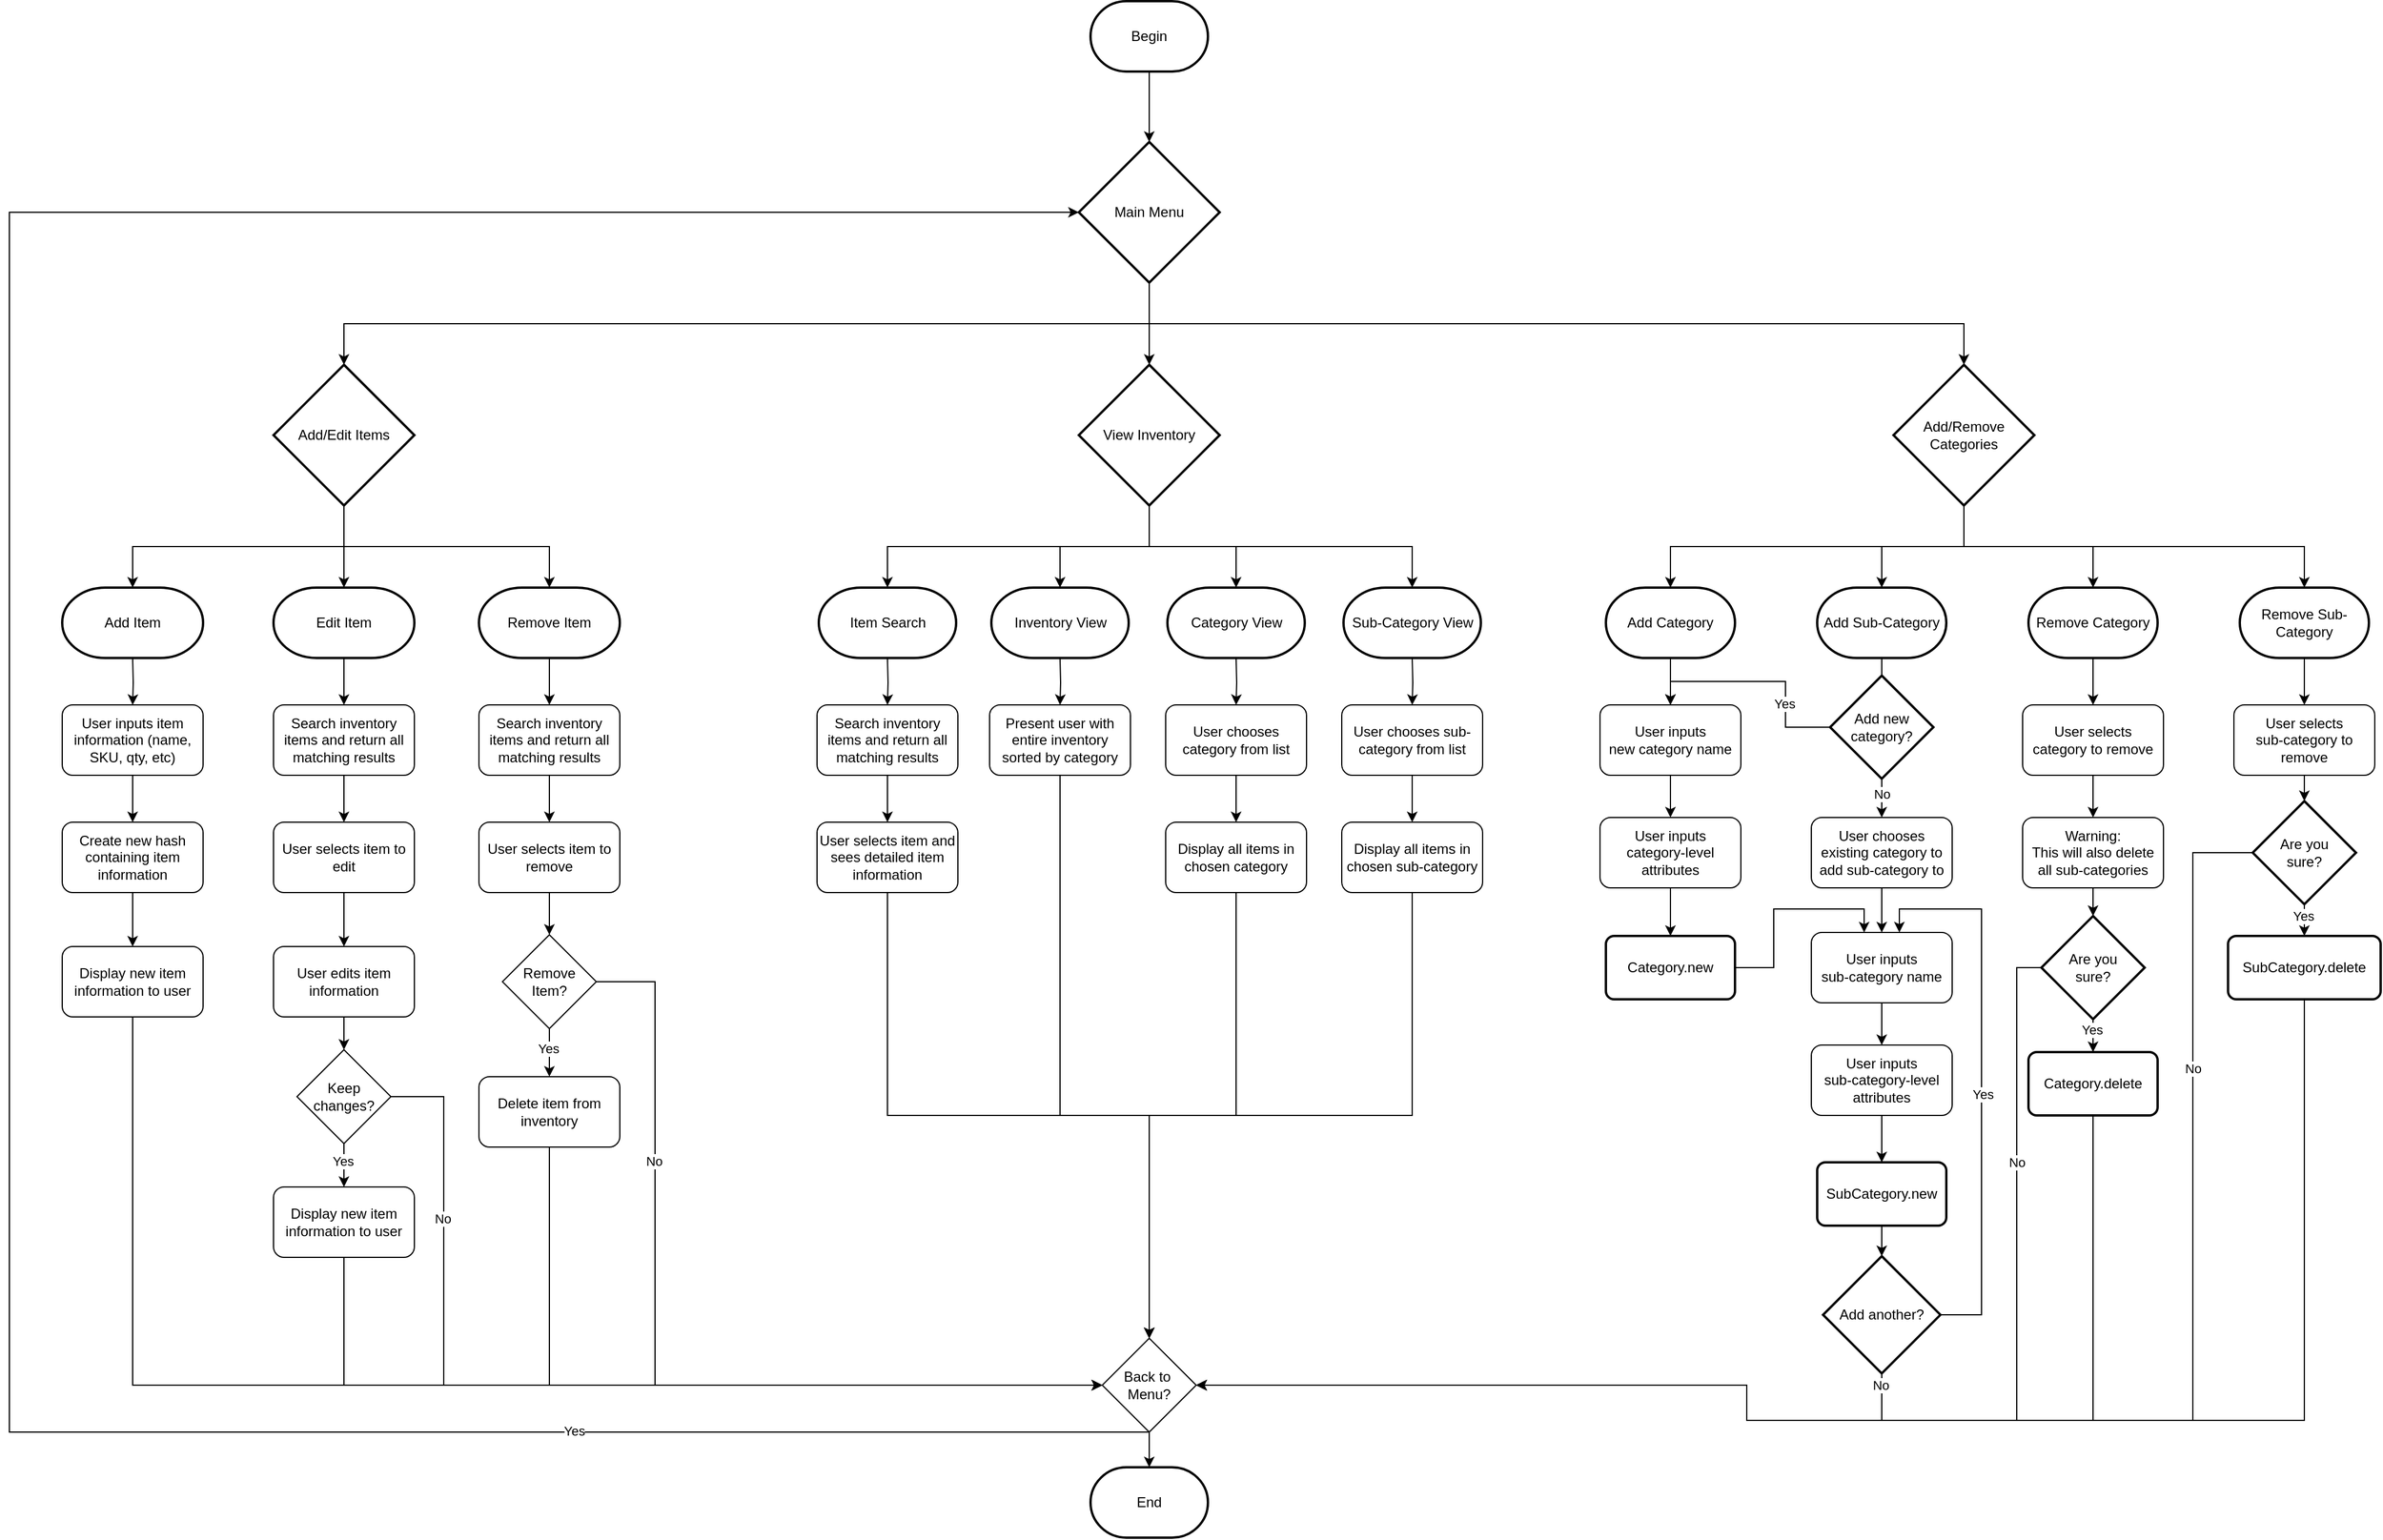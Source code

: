 <mxfile version="13.0.1" type="device"><diagram id="G8FALvaC-H3VAeBzLbCk" name="Page-1"><mxGraphModel dx="4174" dy="1426" grid="1" gridSize="10" guides="1" tooltips="1" connect="1" arrows="1" fold="1" page="1" pageScale="1" pageWidth="850" pageHeight="1100" math="0" shadow="0"><root><mxCell id="0"/><mxCell id="1" parent="0"/><mxCell id="QQtys1KbKNjI2OG6UFV5-61" style="edgeStyle=elbowEdgeStyle;rounded=0;orthogonalLoop=1;jettySize=auto;elbow=vertical;html=1;exitX=0.5;exitY=1;exitDx=0;exitDy=0;entryX=0;entryY=0.5;entryDx=0;entryDy=0;entryPerimeter=0;" edge="1" parent="1" source="pSaNrMoO1A6awp6I20w5-4" target="QQtys1KbKNjI2OG6UFV5-40"><mxGeometry relative="1" as="geometry"><Array as="points"><mxPoint x="-460" y="360"/><mxPoint x="-440" y="360"/></Array></mxGeometry></mxCell><mxCell id="QQtys1KbKNjI2OG6UFV5-149" value="Yes" style="edgeLabel;html=1;align=center;verticalAlign=middle;resizable=0;points=[];" vertex="1" connectable="0" parent="QQtys1KbKNjI2OG6UFV5-61"><mxGeometry x="-0.665" y="2" relative="1" as="geometry"><mxPoint x="-1" y="-3" as="offset"/></mxGeometry></mxCell><mxCell id="QQtys1KbKNjI2OG6UFV5-197" style="edgeStyle=orthogonalEdgeStyle;rounded=0;orthogonalLoop=1;jettySize=auto;html=1;exitX=0.5;exitY=1;exitDx=0;exitDy=0;entryX=0.5;entryY=0;entryDx=0;entryDy=0;entryPerimeter=0;" edge="1" parent="1" source="pSaNrMoO1A6awp6I20w5-4" target="QQtys1KbKNjI2OG6UFV5-164"><mxGeometry relative="1" as="geometry"/></mxCell><mxCell id="pSaNrMoO1A6awp6I20w5-4" value="Back to&amp;nbsp;&lt;br&gt;Menu?" style="rhombus;whiteSpace=wrap;html=1;" parent="1" vertex="1"><mxGeometry x="471" y="1190" width="80" height="80" as="geometry"/></mxCell><mxCell id="pSaNrMoO1A6awp6I20w5-29" style="edgeStyle=orthogonalEdgeStyle;rounded=0;orthogonalLoop=1;jettySize=auto;html=1;exitX=0.5;exitY=1;exitDx=0;exitDy=0;entryX=0.5;entryY=0;entryDx=0;entryDy=0;" parent="1" target="pSaNrMoO1A6awp6I20w5-27" edge="1"><mxGeometry relative="1" as="geometry"><mxPoint x="288" y="610" as="sourcePoint"/></mxGeometry></mxCell><mxCell id="pSaNrMoO1A6awp6I20w5-21" style="edgeStyle=orthogonalEdgeStyle;rounded=0;orthogonalLoop=1;jettySize=auto;html=1;entryX=0.5;entryY=0;entryDx=0;entryDy=0;" parent="1" target="pSaNrMoO1A6awp6I20w5-20" edge="1"><mxGeometry relative="1" as="geometry"><mxPoint x="-355" y="610" as="sourcePoint"/></mxGeometry></mxCell><mxCell id="pSaNrMoO1A6awp6I20w5-31" style="edgeStyle=orthogonalEdgeStyle;rounded=0;orthogonalLoop=1;jettySize=auto;html=1;exitX=0.5;exitY=1;exitDx=0;exitDy=0;entryX=0.5;entryY=0;entryDx=0;entryDy=0;" parent="1" source="pSaNrMoO1A6awp6I20w5-20" target="pSaNrMoO1A6awp6I20w5-30" edge="1"><mxGeometry relative="1" as="geometry"/></mxCell><mxCell id="pSaNrMoO1A6awp6I20w5-20" value="User inputs item information (name, SKU, qty, etc)" style="rounded=1;whiteSpace=wrap;html=1;" parent="1" vertex="1"><mxGeometry x="-415" y="650" width="120" height="60" as="geometry"/></mxCell><mxCell id="QQtys1KbKNjI2OG6UFV5-153" style="edgeStyle=orthogonalEdgeStyle;rounded=0;orthogonalLoop=1;jettySize=auto;html=1;exitX=0.5;exitY=1;exitDx=0;exitDy=0;entryX=0.5;entryY=0;entryDx=0;entryDy=0;" edge="1" parent="1" source="pSaNrMoO1A6awp6I20w5-26" target="pSaNrMoO1A6awp6I20w5-36"><mxGeometry relative="1" as="geometry"/></mxCell><mxCell id="pSaNrMoO1A6awp6I20w5-26" value="Search inventory items and return all matching results" style="rounded=1;whiteSpace=wrap;html=1;" parent="1" vertex="1"><mxGeometry x="-235" y="650" width="120" height="60" as="geometry"/></mxCell><mxCell id="QQtys1KbKNjI2OG6UFV5-47" style="edgeStyle=elbowEdgeStyle;rounded=0;orthogonalLoop=1;jettySize=auto;elbow=vertical;html=1;" edge="1" parent="1" source="pSaNrMoO1A6awp6I20w5-27" target="QQtys1KbKNjI2OG6UFV5-16"><mxGeometry relative="1" as="geometry"/></mxCell><mxCell id="pSaNrMoO1A6awp6I20w5-27" value="Search inventory items and return all matching results" style="rounded=1;whiteSpace=wrap;html=1;" parent="1" vertex="1"><mxGeometry x="228" y="650" width="120" height="60" as="geometry"/></mxCell><mxCell id="pSaNrMoO1A6awp6I20w5-33" style="edgeStyle=orthogonalEdgeStyle;rounded=0;orthogonalLoop=1;jettySize=auto;html=1;entryX=0.5;entryY=0;entryDx=0;entryDy=0;" parent="1" source="pSaNrMoO1A6awp6I20w5-30" target="pSaNrMoO1A6awp6I20w5-32" edge="1"><mxGeometry relative="1" as="geometry"/></mxCell><mxCell id="pSaNrMoO1A6awp6I20w5-30" value="Create new hash containing item information" style="rounded=1;whiteSpace=wrap;html=1;" parent="1" vertex="1"><mxGeometry x="-415" y="750" width="120" height="60" as="geometry"/></mxCell><mxCell id="pSaNrMoO1A6awp6I20w5-34" style="edgeStyle=orthogonalEdgeStyle;rounded=0;orthogonalLoop=1;jettySize=auto;html=1;exitX=0.5;exitY=1;exitDx=0;exitDy=0;entryX=0;entryY=0.5;entryDx=0;entryDy=0;" parent="1" source="pSaNrMoO1A6awp6I20w5-32" target="pSaNrMoO1A6awp6I20w5-4" edge="1"><mxGeometry relative="1" as="geometry"/></mxCell><mxCell id="pSaNrMoO1A6awp6I20w5-32" value="Display new item information to user" style="rounded=1;whiteSpace=wrap;html=1;" parent="1" vertex="1"><mxGeometry x="-415" y="856" width="120" height="60" as="geometry"/></mxCell><mxCell id="pSaNrMoO1A6awp6I20w5-43" style="edgeStyle=orthogonalEdgeStyle;rounded=0;orthogonalLoop=1;jettySize=auto;html=1;exitX=0.5;exitY=1;exitDx=0;exitDy=0;entryX=0.5;entryY=0;entryDx=0;entryDy=0;" parent="1" source="pSaNrMoO1A6awp6I20w5-36" target="pSaNrMoO1A6awp6I20w5-38" edge="1"><mxGeometry relative="1" as="geometry"/></mxCell><mxCell id="pSaNrMoO1A6awp6I20w5-36" value="User selects item to edit" style="rounded=1;whiteSpace=wrap;html=1;" parent="1" vertex="1"><mxGeometry x="-235" y="750" width="120" height="60" as="geometry"/></mxCell><mxCell id="QQtys1KbKNjI2OG6UFV5-39" style="edgeStyle=elbowEdgeStyle;rounded=0;orthogonalLoop=1;jettySize=auto;elbow=vertical;html=1;exitX=0.5;exitY=1;exitDx=0;exitDy=0;entryX=0.5;entryY=0;entryDx=0;entryDy=0;" edge="1" parent="1" source="pSaNrMoO1A6awp6I20w5-38" target="pSaNrMoO1A6awp6I20w5-39"><mxGeometry relative="1" as="geometry"/></mxCell><mxCell id="pSaNrMoO1A6awp6I20w5-38" value="User edits item information" style="rounded=1;whiteSpace=wrap;html=1;" parent="1" vertex="1"><mxGeometry x="-235" y="856" width="120" height="60" as="geometry"/></mxCell><mxCell id="QQtys1KbKNjI2OG6UFV5-24" style="edgeStyle=elbowEdgeStyle;rounded=0;orthogonalLoop=1;jettySize=auto;elbow=vertical;html=1;" edge="1" parent="1" source="pSaNrMoO1A6awp6I20w5-39" target="pSaNrMoO1A6awp6I20w5-45"><mxGeometry relative="1" as="geometry"/></mxCell><mxCell id="QQtys1KbKNjI2OG6UFV5-25" value="Yes" style="edgeLabel;html=1;align=center;verticalAlign=middle;resizable=0;points=[];" vertex="1" connectable="0" parent="QQtys1KbKNjI2OG6UFV5-24"><mxGeometry x="-0.011" y="9" relative="1" as="geometry"><mxPoint x="-10" y="-4" as="offset"/></mxGeometry></mxCell><mxCell id="QQtys1KbKNjI2OG6UFV5-66" style="edgeStyle=orthogonalEdgeStyle;rounded=0;orthogonalLoop=1;jettySize=auto;html=1;exitX=1;exitY=0.5;exitDx=0;exitDy=0;entryX=0;entryY=0.5;entryDx=0;entryDy=0;" edge="1" parent="1" source="pSaNrMoO1A6awp6I20w5-39" target="pSaNrMoO1A6awp6I20w5-4"><mxGeometry relative="1" as="geometry"><Array as="points"><mxPoint x="-90" y="984"/><mxPoint x="-90" y="1230"/></Array></mxGeometry></mxCell><mxCell id="QQtys1KbKNjI2OG6UFV5-67" value="No" style="edgeLabel;html=1;align=center;verticalAlign=middle;resizable=0;points=[];" vertex="1" connectable="0" parent="QQtys1KbKNjI2OG6UFV5-66"><mxGeometry x="-0.65" y="-1" relative="1" as="geometry"><mxPoint as="offset"/></mxGeometry></mxCell><mxCell id="pSaNrMoO1A6awp6I20w5-39" value="Keep changes?" style="rhombus;whiteSpace=wrap;html=1;" parent="1" vertex="1"><mxGeometry x="-215" y="944" width="80" height="80" as="geometry"/></mxCell><mxCell id="pSaNrMoO1A6awp6I20w5-47" style="edgeStyle=orthogonalEdgeStyle;rounded=0;orthogonalLoop=1;jettySize=auto;html=1;exitX=0.5;exitY=1;exitDx=0;exitDy=0;entryX=0;entryY=0.5;entryDx=0;entryDy=0;" parent="1" source="pSaNrMoO1A6awp6I20w5-45" target="pSaNrMoO1A6awp6I20w5-4" edge="1"><mxGeometry relative="1" as="geometry"/></mxCell><mxCell id="pSaNrMoO1A6awp6I20w5-45" value="Display new item information to user" style="rounded=1;whiteSpace=wrap;html=1;" parent="1" vertex="1"><mxGeometry x="-235" y="1061" width="120" height="60" as="geometry"/></mxCell><mxCell id="QQtys1KbKNjI2OG6UFV5-21" style="edgeStyle=elbowEdgeStyle;rounded=0;orthogonalLoop=1;jettySize=auto;elbow=vertical;html=1;exitX=0.5;exitY=1;exitDx=0;exitDy=0;" edge="1" parent="1" source="pSaNrMoO1A6awp6I20w5-48" target="pSaNrMoO1A6awp6I20w5-52"><mxGeometry relative="1" as="geometry"/></mxCell><mxCell id="pSaNrMoO1A6awp6I20w5-48" value="User selects item to remove" style="rounded=1;whiteSpace=wrap;html=1;" parent="1" vertex="1"><mxGeometry x="-60" y="750" width="120" height="60" as="geometry"/></mxCell><mxCell id="pSaNrMoO1A6awp6I20w5-78" style="edgeStyle=orthogonalEdgeStyle;rounded=0;orthogonalLoop=1;jettySize=auto;html=1;exitX=0;exitY=0.5;exitDx=0;exitDy=0;entryX=1;entryY=0.5;entryDx=0;entryDy=0;" parent="1" source="pSaNrMoO1A6awp6I20w5-52" edge="1"><mxGeometry relative="1" as="geometry"><mxPoint x="-15" y="903" as="targetPoint"/></mxGeometry></mxCell><mxCell id="QQtys1KbKNjI2OG6UFV5-22" style="edgeStyle=elbowEdgeStyle;rounded=0;orthogonalLoop=1;jettySize=auto;elbow=vertical;html=1;exitX=0.5;exitY=1;exitDx=0;exitDy=0;entryX=0.5;entryY=0;entryDx=0;entryDy=0;" edge="1" parent="1" source="pSaNrMoO1A6awp6I20w5-52" target="pSaNrMoO1A6awp6I20w5-69"><mxGeometry relative="1" as="geometry"/></mxCell><mxCell id="QQtys1KbKNjI2OG6UFV5-23" value="Yes" style="edgeLabel;html=1;align=center;verticalAlign=middle;resizable=0;points=[];" vertex="1" connectable="0" parent="QQtys1KbKNjI2OG6UFV5-22"><mxGeometry x="0.013" y="7" relative="1" as="geometry"><mxPoint x="-8" y="-4" as="offset"/></mxGeometry></mxCell><mxCell id="QQtys1KbKNjI2OG6UFV5-64" style="edgeStyle=orthogonalEdgeStyle;rounded=0;orthogonalLoop=1;jettySize=auto;elbow=vertical;html=1;exitX=1;exitY=0.5;exitDx=0;exitDy=0;entryX=0;entryY=0.5;entryDx=0;entryDy=0;" edge="1" parent="1" source="pSaNrMoO1A6awp6I20w5-52" target="pSaNrMoO1A6awp6I20w5-4"><mxGeometry relative="1" as="geometry"><Array as="points"><mxPoint x="90" y="886"/><mxPoint x="90" y="1230"/></Array></mxGeometry></mxCell><mxCell id="QQtys1KbKNjI2OG6UFV5-65" value="No" style="edgeLabel;html=1;align=center;verticalAlign=middle;resizable=0;points=[];" vertex="1" connectable="0" parent="QQtys1KbKNjI2OG6UFV5-64"><mxGeometry x="-0.477" y="-1" relative="1" as="geometry"><mxPoint as="offset"/></mxGeometry></mxCell><mxCell id="pSaNrMoO1A6awp6I20w5-52" value="Remove Item?" style="rhombus;whiteSpace=wrap;html=1;" parent="1" vertex="1"><mxGeometry x="-40" y="846" width="80" height="80" as="geometry"/></mxCell><mxCell id="QQtys1KbKNjI2OG6UFV5-44" style="edgeStyle=elbowEdgeStyle;rounded=0;orthogonalLoop=1;jettySize=auto;elbow=vertical;html=1;entryX=0;entryY=0.5;entryDx=0;entryDy=0;" edge="1" parent="1" source="pSaNrMoO1A6awp6I20w5-69" target="pSaNrMoO1A6awp6I20w5-4"><mxGeometry relative="1" as="geometry"><Array as="points"><mxPoint x="400" y="1230"/><mxPoint x="400" y="1150"/></Array></mxGeometry></mxCell><mxCell id="pSaNrMoO1A6awp6I20w5-69" value="Delete item from inventory" style="rounded=1;whiteSpace=wrap;html=1;" parent="1" vertex="1"><mxGeometry x="-60" y="967" width="120" height="60" as="geometry"/></mxCell><mxCell id="pSaNrMoO1A6awp6I20w5-95" style="edgeStyle=orthogonalEdgeStyle;rounded=0;orthogonalLoop=1;jettySize=auto;html=1;exitX=0.5;exitY=1;exitDx=0;exitDy=0;entryX=0.5;entryY=0;entryDx=0;entryDy=0;" parent="1" target="pSaNrMoO1A6awp6I20w5-90" edge="1"><mxGeometry relative="1" as="geometry"><mxPoint x="435" y="610" as="sourcePoint"/></mxGeometry></mxCell><mxCell id="pSaNrMoO1A6awp6I20w5-96" style="edgeStyle=orthogonalEdgeStyle;rounded=0;orthogonalLoop=1;jettySize=auto;html=1;exitX=0.5;exitY=1;exitDx=0;exitDy=0;entryX=0.5;entryY=0;entryDx=0;entryDy=0;" parent="1" target="pSaNrMoO1A6awp6I20w5-92" edge="1"><mxGeometry relative="1" as="geometry"><mxPoint x="585" y="610" as="sourcePoint"/></mxGeometry></mxCell><mxCell id="QQtys1KbKNjI2OG6UFV5-46" style="edgeStyle=elbowEdgeStyle;rounded=0;orthogonalLoop=1;jettySize=auto;elbow=vertical;html=1;entryX=0.5;entryY=0;entryDx=0;entryDy=0;" edge="1" parent="1" source="pSaNrMoO1A6awp6I20w5-90" target="pSaNrMoO1A6awp6I20w5-4"><mxGeometry relative="1" as="geometry"><Array as="points"><mxPoint x="435" y="1000"/></Array></mxGeometry></mxCell><mxCell id="pSaNrMoO1A6awp6I20w5-90" value="Present user with entire inventory sorted by category" style="rounded=1;whiteSpace=wrap;html=1;" parent="1" vertex="1"><mxGeometry x="375" y="650" width="120" height="60" as="geometry"/></mxCell><mxCell id="pSaNrMoO1A6awp6I20w5-97" style="edgeStyle=orthogonalEdgeStyle;rounded=0;orthogonalLoop=1;jettySize=auto;html=1;exitX=0.5;exitY=1;exitDx=0;exitDy=0;entryX=0.5;entryY=0;entryDx=0;entryDy=0;" parent="1" source="pSaNrMoO1A6awp6I20w5-92" target="pSaNrMoO1A6awp6I20w5-94" edge="1"><mxGeometry relative="1" as="geometry"/></mxCell><mxCell id="pSaNrMoO1A6awp6I20w5-92" value="User chooses category from list" style="rounded=1;whiteSpace=wrap;html=1;" parent="1" vertex="1"><mxGeometry x="525" y="650" width="120" height="60" as="geometry"/></mxCell><mxCell id="QQtys1KbKNjI2OG6UFV5-45" style="edgeStyle=elbowEdgeStyle;rounded=0;orthogonalLoop=1;jettySize=auto;elbow=vertical;html=1;entryX=0.5;entryY=0;entryDx=0;entryDy=0;" edge="1" parent="1" source="pSaNrMoO1A6awp6I20w5-94" target="pSaNrMoO1A6awp6I20w5-4"><mxGeometry relative="1" as="geometry"/></mxCell><mxCell id="pSaNrMoO1A6awp6I20w5-94" value="Display all items in chosen category" style="rounded=1;whiteSpace=wrap;html=1;" parent="1" vertex="1"><mxGeometry x="525" y="750" width="120" height="60" as="geometry"/></mxCell><mxCell id="QQtys1KbKNjI2OG6UFV5-17" style="edgeStyle=elbowEdgeStyle;rounded=0;orthogonalLoop=1;jettySize=auto;elbow=vertical;html=1;" edge="1" parent="1" source="QQtys1KbKNjI2OG6UFV5-9"><mxGeometry relative="1" as="geometry"><mxPoint x="435" y="550" as="targetPoint"/></mxGeometry></mxCell><mxCell id="QQtys1KbKNjI2OG6UFV5-18" style="edgeStyle=elbowEdgeStyle;rounded=0;orthogonalLoop=1;jettySize=auto;elbow=vertical;html=1;" edge="1" parent="1" source="QQtys1KbKNjI2OG6UFV5-9"><mxGeometry relative="1" as="geometry"><mxPoint x="585" y="550" as="targetPoint"/></mxGeometry></mxCell><mxCell id="QQtys1KbKNjI2OG6UFV5-19" style="edgeStyle=elbowEdgeStyle;rounded=0;orthogonalLoop=1;jettySize=auto;elbow=vertical;html=1;" edge="1" parent="1" source="QQtys1KbKNjI2OG6UFV5-9"><mxGeometry relative="1" as="geometry"><mxPoint x="288" y="550" as="targetPoint"/></mxGeometry></mxCell><mxCell id="QQtys1KbKNjI2OG6UFV5-20" style="edgeStyle=elbowEdgeStyle;rounded=0;orthogonalLoop=1;jettySize=auto;elbow=vertical;html=1;" edge="1" parent="1" source="QQtys1KbKNjI2OG6UFV5-9"><mxGeometry relative="1" as="geometry"><mxPoint x="735" y="550" as="targetPoint"/></mxGeometry></mxCell><mxCell id="QQtys1KbKNjI2OG6UFV5-9" value="View Inventory" style="strokeWidth=2;html=1;shape=mxgraph.flowchart.decision;whiteSpace=wrap;" vertex="1" parent="1"><mxGeometry x="451" y="360" width="120" height="120" as="geometry"/></mxCell><mxCell id="QQtys1KbKNjI2OG6UFV5-10" style="edgeStyle=orthogonalEdgeStyle;rounded=0;orthogonalLoop=1;jettySize=auto;html=1;exitX=0.5;exitY=1;exitDx=0;exitDy=0;entryX=0.5;entryY=0;entryDx=0;entryDy=0;" edge="1" target="QQtys1KbKNjI2OG6UFV5-13" parent="1"><mxGeometry relative="1" as="geometry"><mxPoint x="735" y="610" as="sourcePoint"/></mxGeometry></mxCell><mxCell id="QQtys1KbKNjI2OG6UFV5-12" style="edgeStyle=orthogonalEdgeStyle;rounded=0;orthogonalLoop=1;jettySize=auto;html=1;exitX=0.5;exitY=1;exitDx=0;exitDy=0;entryX=0.5;entryY=0;entryDx=0;entryDy=0;" edge="1" source="QQtys1KbKNjI2OG6UFV5-13" target="QQtys1KbKNjI2OG6UFV5-14" parent="1"><mxGeometry relative="1" as="geometry"/></mxCell><mxCell id="QQtys1KbKNjI2OG6UFV5-13" value="User chooses sub-category from list" style="rounded=1;whiteSpace=wrap;html=1;" vertex="1" parent="1"><mxGeometry x="675" y="650" width="120" height="60" as="geometry"/></mxCell><mxCell id="QQtys1KbKNjI2OG6UFV5-49" style="edgeStyle=elbowEdgeStyle;rounded=0;orthogonalLoop=1;jettySize=auto;elbow=vertical;html=1;entryX=0.5;entryY=0;entryDx=0;entryDy=0;" edge="1" parent="1" source="QQtys1KbKNjI2OG6UFV5-14" target="pSaNrMoO1A6awp6I20w5-4"><mxGeometry relative="1" as="geometry"><mxPoint x="510.0" y="1190" as="targetPoint"/></mxGeometry></mxCell><mxCell id="QQtys1KbKNjI2OG6UFV5-14" value="Display all items in chosen sub-category" style="rounded=1;whiteSpace=wrap;html=1;" vertex="1" parent="1"><mxGeometry x="675" y="750" width="120" height="60" as="geometry"/></mxCell><mxCell id="QQtys1KbKNjI2OG6UFV5-48" style="edgeStyle=elbowEdgeStyle;rounded=0;orthogonalLoop=1;jettySize=auto;elbow=vertical;html=1;entryX=0.5;entryY=0;entryDx=0;entryDy=0;" edge="1" parent="1" source="QQtys1KbKNjI2OG6UFV5-16" target="pSaNrMoO1A6awp6I20w5-4"><mxGeometry relative="1" as="geometry"/></mxCell><mxCell id="QQtys1KbKNjI2OG6UFV5-16" value="User selects item and sees detailed item information" style="rounded=1;whiteSpace=wrap;html=1;" vertex="1" parent="1"><mxGeometry x="228" y="750" width="120" height="60" as="geometry"/></mxCell><mxCell id="QQtys1KbKNjI2OG6UFV5-31" style="edgeStyle=elbowEdgeStyle;rounded=0;orthogonalLoop=1;jettySize=auto;elbow=vertical;html=1;exitX=0.5;exitY=1;exitDx=0;exitDy=0;exitPerimeter=0;entryX=0.5;entryY=0;entryDx=0;entryDy=0;entryPerimeter=0;" edge="1" parent="1" source="QQtys1KbKNjI2OG6UFV5-26" target="QQtys1KbKNjI2OG6UFV5-29"><mxGeometry relative="1" as="geometry"/></mxCell><mxCell id="QQtys1KbKNjI2OG6UFV5-32" style="edgeStyle=elbowEdgeStyle;rounded=0;orthogonalLoop=1;jettySize=auto;elbow=vertical;html=1;entryX=0.5;entryY=0;entryDx=0;entryDy=0;entryPerimeter=0;" edge="1" parent="1" source="QQtys1KbKNjI2OG6UFV5-26" target="QQtys1KbKNjI2OG6UFV5-30"><mxGeometry relative="1" as="geometry"/></mxCell><mxCell id="QQtys1KbKNjI2OG6UFV5-33" style="edgeStyle=elbowEdgeStyle;rounded=0;orthogonalLoop=1;jettySize=auto;elbow=vertical;html=1;entryX=0.5;entryY=0;entryDx=0;entryDy=0;entryPerimeter=0;" edge="1" parent="1" source="QQtys1KbKNjI2OG6UFV5-26" target="QQtys1KbKNjI2OG6UFV5-28"><mxGeometry relative="1" as="geometry"/></mxCell><mxCell id="QQtys1KbKNjI2OG6UFV5-26" value="Add/Edit Items" style="strokeWidth=2;html=1;shape=mxgraph.flowchart.decision;whiteSpace=wrap;" vertex="1" parent="1"><mxGeometry x="-235" y="360" width="120" height="120" as="geometry"/></mxCell><mxCell id="QQtys1KbKNjI2OG6UFV5-155" style="edgeStyle=orthogonalEdgeStyle;rounded=0;orthogonalLoop=1;jettySize=auto;html=1;exitX=0.5;exitY=1;exitDx=0;exitDy=0;exitPerimeter=0;entryX=0.5;entryY=0;entryDx=0;entryDy=0;entryPerimeter=0;" edge="1" parent="1" source="QQtys1KbKNjI2OG6UFV5-27" target="QQtys1KbKNjI2OG6UFV5-68"><mxGeometry relative="1" as="geometry"/></mxCell><mxCell id="QQtys1KbKNjI2OG6UFV5-156" style="edgeStyle=orthogonalEdgeStyle;rounded=0;orthogonalLoop=1;jettySize=auto;html=1;exitX=0.5;exitY=1;exitDx=0;exitDy=0;exitPerimeter=0;entryX=0.5;entryY=0;entryDx=0;entryDy=0;entryPerimeter=0;" edge="1" parent="1" source="QQtys1KbKNjI2OG6UFV5-27" target="QQtys1KbKNjI2OG6UFV5-69"><mxGeometry relative="1" as="geometry"/></mxCell><mxCell id="QQtys1KbKNjI2OG6UFV5-157" style="edgeStyle=orthogonalEdgeStyle;rounded=0;orthogonalLoop=1;jettySize=auto;html=1;exitX=0.5;exitY=1;exitDx=0;exitDy=0;exitPerimeter=0;entryX=0.5;entryY=0;entryDx=0;entryDy=0;entryPerimeter=0;" edge="1" parent="1" source="QQtys1KbKNjI2OG6UFV5-27" target="QQtys1KbKNjI2OG6UFV5-74"><mxGeometry relative="1" as="geometry"/></mxCell><mxCell id="QQtys1KbKNjI2OG6UFV5-158" style="edgeStyle=orthogonalEdgeStyle;rounded=0;orthogonalLoop=1;jettySize=auto;html=1;exitX=0.5;exitY=1;exitDx=0;exitDy=0;exitPerimeter=0;" edge="1" parent="1" source="QQtys1KbKNjI2OG6UFV5-27" target="QQtys1KbKNjI2OG6UFV5-75"><mxGeometry relative="1" as="geometry"/></mxCell><mxCell id="QQtys1KbKNjI2OG6UFV5-27" value="Add/Remove&lt;br&gt;Categories" style="strokeWidth=2;html=1;shape=mxgraph.flowchart.decision;whiteSpace=wrap;" vertex="1" parent="1"><mxGeometry x="1145" y="360" width="120" height="120" as="geometry"/></mxCell><mxCell id="QQtys1KbKNjI2OG6UFV5-28" value="Add Item" style="strokeWidth=2;html=1;shape=mxgraph.flowchart.terminator;whiteSpace=wrap;" vertex="1" parent="1"><mxGeometry x="-415" y="550" width="120" height="60" as="geometry"/></mxCell><mxCell id="QQtys1KbKNjI2OG6UFV5-154" style="edgeStyle=orthogonalEdgeStyle;rounded=0;orthogonalLoop=1;jettySize=auto;html=1;exitX=0.5;exitY=1;exitDx=0;exitDy=0;exitPerimeter=0;entryX=0.5;entryY=0;entryDx=0;entryDy=0;" edge="1" parent="1" source="QQtys1KbKNjI2OG6UFV5-29" target="pSaNrMoO1A6awp6I20w5-26"><mxGeometry relative="1" as="geometry"/></mxCell><mxCell id="QQtys1KbKNjI2OG6UFV5-29" value="Edit Item" style="strokeWidth=2;html=1;shape=mxgraph.flowchart.terminator;whiteSpace=wrap;" vertex="1" parent="1"><mxGeometry x="-235" y="550" width="120" height="60" as="geometry"/></mxCell><mxCell id="QQtys1KbKNjI2OG6UFV5-151" style="edgeStyle=orthogonalEdgeStyle;rounded=0;orthogonalLoop=1;jettySize=auto;html=1;exitX=0.5;exitY=1;exitDx=0;exitDy=0;exitPerimeter=0;entryX=0.5;entryY=0;entryDx=0;entryDy=0;" edge="1" parent="1" source="QQtys1KbKNjI2OG6UFV5-30" target="QQtys1KbKNjI2OG6UFV5-150"><mxGeometry relative="1" as="geometry"/></mxCell><mxCell id="QQtys1KbKNjI2OG6UFV5-30" value="Remove Item" style="strokeWidth=2;html=1;shape=mxgraph.flowchart.terminator;whiteSpace=wrap;" vertex="1" parent="1"><mxGeometry x="-60" y="550" width="120" height="60" as="geometry"/></mxCell><mxCell id="QQtys1KbKNjI2OG6UFV5-34" value="Item Search" style="strokeWidth=2;html=1;shape=mxgraph.flowchart.terminator;whiteSpace=wrap;" vertex="1" parent="1"><mxGeometry x="229.5" y="550" width="117" height="60" as="geometry"/></mxCell><mxCell id="QQtys1KbKNjI2OG6UFV5-35" value="Inventory View" style="strokeWidth=2;html=1;shape=mxgraph.flowchart.terminator;whiteSpace=wrap;" vertex="1" parent="1"><mxGeometry x="376.5" y="550" width="117" height="60" as="geometry"/></mxCell><mxCell id="QQtys1KbKNjI2OG6UFV5-36" value="Category View" style="strokeWidth=2;html=1;shape=mxgraph.flowchart.terminator;whiteSpace=wrap;" vertex="1" parent="1"><mxGeometry x="526.5" y="550" width="117" height="60" as="geometry"/></mxCell><mxCell id="QQtys1KbKNjI2OG6UFV5-37" value="Sub-Category View" style="strokeWidth=2;html=1;shape=mxgraph.flowchart.terminator;whiteSpace=wrap;" vertex="1" parent="1"><mxGeometry x="676.5" y="550" width="117" height="60" as="geometry"/></mxCell><mxCell id="QQtys1KbKNjI2OG6UFV5-41" style="edgeStyle=elbowEdgeStyle;rounded=0;orthogonalLoop=1;jettySize=auto;elbow=vertical;html=1;entryX=0.5;entryY=0;entryDx=0;entryDy=0;entryPerimeter=0;" edge="1" parent="1" source="QQtys1KbKNjI2OG6UFV5-40" target="QQtys1KbKNjI2OG6UFV5-26"><mxGeometry relative="1" as="geometry"/></mxCell><mxCell id="QQtys1KbKNjI2OG6UFV5-42" style="edgeStyle=elbowEdgeStyle;rounded=0;orthogonalLoop=1;jettySize=auto;elbow=vertical;html=1;entryX=0.5;entryY=0;entryDx=0;entryDy=0;entryPerimeter=0;" edge="1" parent="1" source="QQtys1KbKNjI2OG6UFV5-40" target="QQtys1KbKNjI2OG6UFV5-9"><mxGeometry relative="1" as="geometry"/></mxCell><mxCell id="QQtys1KbKNjI2OG6UFV5-43" style="edgeStyle=elbowEdgeStyle;rounded=0;orthogonalLoop=1;jettySize=auto;elbow=vertical;html=1;entryX=0.5;entryY=0;entryDx=0;entryDy=0;entryPerimeter=0;" edge="1" parent="1" source="QQtys1KbKNjI2OG6UFV5-40" target="QQtys1KbKNjI2OG6UFV5-27"><mxGeometry relative="1" as="geometry"/></mxCell><mxCell id="QQtys1KbKNjI2OG6UFV5-40" value="Main Menu" style="strokeWidth=2;html=1;shape=mxgraph.flowchart.decision;whiteSpace=wrap;" vertex="1" parent="1"><mxGeometry x="451" y="170" width="120" height="120" as="geometry"/></mxCell><mxCell id="QQtys1KbKNjI2OG6UFV5-84" style="edgeStyle=orthogonalEdgeStyle;rounded=0;orthogonalLoop=1;jettySize=auto;html=1;exitX=0.5;exitY=1;exitDx=0;exitDy=0;exitPerimeter=0;entryX=0.5;entryY=0;entryDx=0;entryDy=0;" edge="1" parent="1" source="QQtys1KbKNjI2OG6UFV5-68" target="QQtys1KbKNjI2OG6UFV5-82"><mxGeometry relative="1" as="geometry"/></mxCell><mxCell id="QQtys1KbKNjI2OG6UFV5-68" value="Add Category" style="strokeWidth=2;html=1;shape=mxgraph.flowchart.terminator;whiteSpace=wrap;" vertex="1" parent="1"><mxGeometry x="900" y="550" width="110" height="60" as="geometry"/></mxCell><mxCell id="QQtys1KbKNjI2OG6UFV5-96" style="edgeStyle=orthogonalEdgeStyle;rounded=0;orthogonalLoop=1;jettySize=auto;html=1;exitX=0.5;exitY=1;exitDx=0;exitDy=0;exitPerimeter=0;entryX=0.5;entryY=0;entryDx=0;entryDy=0;" edge="1" parent="1" source="QQtys1KbKNjI2OG6UFV5-69" target="QQtys1KbKNjI2OG6UFV5-94"><mxGeometry relative="1" as="geometry"/></mxCell><mxCell id="QQtys1KbKNjI2OG6UFV5-103" value="No" style="edgeLabel;html=1;align=center;verticalAlign=middle;resizable=0;points=[];" vertex="1" connectable="0" parent="QQtys1KbKNjI2OG6UFV5-96"><mxGeometry x="0.763" relative="1" as="geometry"><mxPoint y="-4" as="offset"/></mxGeometry></mxCell><mxCell id="QQtys1KbKNjI2OG6UFV5-69" value="Add Sub-Category" style="strokeWidth=2;html=1;shape=mxgraph.flowchart.terminator;whiteSpace=wrap;" vertex="1" parent="1"><mxGeometry x="1080" y="550" width="110" height="60" as="geometry"/></mxCell><mxCell id="QQtys1KbKNjI2OG6UFV5-129" style="edgeStyle=orthogonalEdgeStyle;rounded=0;orthogonalLoop=1;jettySize=auto;html=1;exitX=0.5;exitY=1;exitDx=0;exitDy=0;exitPerimeter=0;entryX=0.5;entryY=0;entryDx=0;entryDy=0;" edge="1" parent="1" source="QQtys1KbKNjI2OG6UFV5-74" target="QQtys1KbKNjI2OG6UFV5-120"><mxGeometry relative="1" as="geometry"/></mxCell><mxCell id="QQtys1KbKNjI2OG6UFV5-74" value="Remove Category" style="strokeWidth=2;html=1;shape=mxgraph.flowchart.terminator;whiteSpace=wrap;" vertex="1" parent="1"><mxGeometry x="1260" y="550" width="110" height="60" as="geometry"/></mxCell><mxCell id="QQtys1KbKNjI2OG6UFV5-145" style="edgeStyle=orthogonalEdgeStyle;rounded=0;orthogonalLoop=1;jettySize=auto;html=1;exitX=0.5;exitY=1;exitDx=0;exitDy=0;exitPerimeter=0;entryX=0.5;entryY=0;entryDx=0;entryDy=0;" edge="1" parent="1" source="QQtys1KbKNjI2OG6UFV5-75" target="QQtys1KbKNjI2OG6UFV5-138"><mxGeometry relative="1" as="geometry"/></mxCell><mxCell id="QQtys1KbKNjI2OG6UFV5-75" value="Remove Sub-Category" style="strokeWidth=2;html=1;shape=mxgraph.flowchart.terminator;whiteSpace=wrap;" vertex="1" parent="1"><mxGeometry x="1440" y="550" width="110" height="60" as="geometry"/></mxCell><mxCell id="QQtys1KbKNjI2OG6UFV5-85" style="edgeStyle=orthogonalEdgeStyle;rounded=0;orthogonalLoop=1;jettySize=auto;html=1;exitX=0.5;exitY=1;exitDx=0;exitDy=0;entryX=0.5;entryY=0;entryDx=0;entryDy=0;" edge="1" parent="1" source="QQtys1KbKNjI2OG6UFV5-82" target="QQtys1KbKNjI2OG6UFV5-83"><mxGeometry relative="1" as="geometry"/></mxCell><mxCell id="QQtys1KbKNjI2OG6UFV5-82" value="User inputs &lt;br&gt;new category name" style="rounded=1;whiteSpace=wrap;html=1;" vertex="1" parent="1"><mxGeometry x="895" y="650" width="120" height="60" as="geometry"/></mxCell><mxCell id="QQtys1KbKNjI2OG6UFV5-109" style="edgeStyle=orthogonalEdgeStyle;rounded=0;orthogonalLoop=1;jettySize=auto;html=1;entryX=0.5;entryY=0;entryDx=0;entryDy=0;" edge="1" parent="1" source="QQtys1KbKNjI2OG6UFV5-83" target="QQtys1KbKNjI2OG6UFV5-106"><mxGeometry relative="1" as="geometry"/></mxCell><mxCell id="QQtys1KbKNjI2OG6UFV5-83" value="User inputs &lt;br&gt;category-level attributes" style="rounded=1;whiteSpace=wrap;html=1;" vertex="1" parent="1"><mxGeometry x="895" y="746" width="120" height="60" as="geometry"/></mxCell><mxCell id="QQtys1KbKNjI2OG6UFV5-105" style="edgeStyle=orthogonalEdgeStyle;rounded=0;orthogonalLoop=1;jettySize=auto;html=1;exitX=0.5;exitY=1;exitDx=0;exitDy=0;entryX=0.5;entryY=0;entryDx=0;entryDy=0;" edge="1" parent="1" source="QQtys1KbKNjI2OG6UFV5-90" target="QQtys1KbKNjI2OG6UFV5-91"><mxGeometry relative="1" as="geometry"/></mxCell><mxCell id="QQtys1KbKNjI2OG6UFV5-90" value="User inputs &lt;br&gt;sub-category name" style="rounded=1;whiteSpace=wrap;html=1;" vertex="1" parent="1"><mxGeometry x="1075" y="844" width="120" height="60" as="geometry"/></mxCell><mxCell id="QQtys1KbKNjI2OG6UFV5-112" style="edgeStyle=orthogonalEdgeStyle;rounded=0;orthogonalLoop=1;jettySize=auto;html=1;entryX=0.5;entryY=0;entryDx=0;entryDy=0;" edge="1" parent="1" source="QQtys1KbKNjI2OG6UFV5-91" target="QQtys1KbKNjI2OG6UFV5-111"><mxGeometry relative="1" as="geometry"/></mxCell><mxCell id="QQtys1KbKNjI2OG6UFV5-91" value="User inputs &lt;br&gt;sub-category-level attributes" style="rounded=1;whiteSpace=wrap;html=1;" vertex="1" parent="1"><mxGeometry x="1075" y="940" width="120" height="60" as="geometry"/></mxCell><mxCell id="QQtys1KbKNjI2OG6UFV5-102" style="edgeStyle=orthogonalEdgeStyle;rounded=0;orthogonalLoop=1;jettySize=auto;html=1;exitX=0.5;exitY=1;exitDx=0;exitDy=0;entryX=0.5;entryY=0;entryDx=0;entryDy=0;" edge="1" parent="1" source="QQtys1KbKNjI2OG6UFV5-94" target="QQtys1KbKNjI2OG6UFV5-90"><mxGeometry relative="1" as="geometry"/></mxCell><mxCell id="QQtys1KbKNjI2OG6UFV5-94" value="User chooses &lt;br&gt;existing category to add sub-category to" style="rounded=1;whiteSpace=wrap;html=1;" vertex="1" parent="1"><mxGeometry x="1075" y="746" width="120" height="60" as="geometry"/></mxCell><mxCell id="QQtys1KbKNjI2OG6UFV5-98" style="edgeStyle=orthogonalEdgeStyle;rounded=0;orthogonalLoop=1;jettySize=auto;html=1;exitX=0;exitY=0.5;exitDx=0;exitDy=0;exitPerimeter=0;entryX=0.5;entryY=0;entryDx=0;entryDy=0;" edge="1" parent="1" source="QQtys1KbKNjI2OG6UFV5-95" target="QQtys1KbKNjI2OG6UFV5-82"><mxGeometry relative="1" as="geometry"/></mxCell><mxCell id="QQtys1KbKNjI2OG6UFV5-99" value="Yes" style="edgeLabel;html=1;align=center;verticalAlign=middle;resizable=0;points=[];" vertex="1" connectable="0" parent="QQtys1KbKNjI2OG6UFV5-98"><mxGeometry x="-0.321" y="-1" relative="1" as="geometry"><mxPoint x="-2" y="7.69" as="offset"/></mxGeometry></mxCell><mxCell id="QQtys1KbKNjI2OG6UFV5-95" value="Add new category?" style="strokeWidth=2;html=1;shape=mxgraph.flowchart.decision;whiteSpace=wrap;" vertex="1" parent="1"><mxGeometry x="1091" y="625" width="88" height="88" as="geometry"/></mxCell><mxCell id="QQtys1KbKNjI2OG6UFV5-110" style="edgeStyle=orthogonalEdgeStyle;rounded=0;orthogonalLoop=1;jettySize=auto;html=1;" edge="1" parent="1" source="QQtys1KbKNjI2OG6UFV5-106"><mxGeometry relative="1" as="geometry"><mxPoint x="1120" y="844" as="targetPoint"/><Array as="points"><mxPoint x="1043" y="874"/><mxPoint x="1043" y="824"/><mxPoint x="1120" y="824"/><mxPoint x="1120" y="844"/></Array></mxGeometry></mxCell><mxCell id="QQtys1KbKNjI2OG6UFV5-106" value="Category.new" style="rounded=1;whiteSpace=wrap;html=1;absoluteArcSize=1;arcSize=14;strokeWidth=2;" vertex="1" parent="1"><mxGeometry x="900" y="847" width="110" height="54" as="geometry"/></mxCell><mxCell id="QQtys1KbKNjI2OG6UFV5-114" style="edgeStyle=orthogonalEdgeStyle;rounded=0;orthogonalLoop=1;jettySize=auto;html=1;exitX=0.5;exitY=1;exitDx=0;exitDy=0;entryX=0.5;entryY=0;entryDx=0;entryDy=0;entryPerimeter=0;" edge="1" parent="1" source="QQtys1KbKNjI2OG6UFV5-111" target="QQtys1KbKNjI2OG6UFV5-113"><mxGeometry relative="1" as="geometry"/></mxCell><mxCell id="QQtys1KbKNjI2OG6UFV5-111" value="SubCategory.new" style="rounded=1;whiteSpace=wrap;html=1;absoluteArcSize=1;arcSize=14;strokeWidth=2;" vertex="1" parent="1"><mxGeometry x="1080" y="1040" width="110" height="54" as="geometry"/></mxCell><mxCell id="QQtys1KbKNjI2OG6UFV5-115" style="edgeStyle=orthogonalEdgeStyle;rounded=0;orthogonalLoop=1;jettySize=auto;html=1;exitX=1;exitY=0.5;exitDx=0;exitDy=0;exitPerimeter=0;" edge="1" parent="1" source="QQtys1KbKNjI2OG6UFV5-113"><mxGeometry relative="1" as="geometry"><mxPoint x="1150" y="844" as="targetPoint"/><Array as="points"><mxPoint x="1220" y="1170"/><mxPoint x="1220" y="824"/><mxPoint x="1150" y="824"/><mxPoint x="1150" y="844"/></Array></mxGeometry></mxCell><mxCell id="QQtys1KbKNjI2OG6UFV5-116" value="Yes" style="edgeLabel;html=1;align=center;verticalAlign=middle;resizable=0;points=[];" vertex="1" connectable="0" parent="QQtys1KbKNjI2OG6UFV5-115"><mxGeometry x="-0.053" y="-1" relative="1" as="geometry"><mxPoint as="offset"/></mxGeometry></mxCell><mxCell id="QQtys1KbKNjI2OG6UFV5-135" style="edgeStyle=orthogonalEdgeStyle;rounded=0;orthogonalLoop=1;jettySize=auto;html=1;exitX=0.5;exitY=1;exitDx=0;exitDy=0;exitPerimeter=0;entryX=1;entryY=0.5;entryDx=0;entryDy=0;" edge="1" parent="1" source="QQtys1KbKNjI2OG6UFV5-113" target="pSaNrMoO1A6awp6I20w5-4"><mxGeometry relative="1" as="geometry"><Array as="points"><mxPoint x="1135" y="1260"/><mxPoint x="1020" y="1260"/><mxPoint x="1020" y="1230"/></Array></mxGeometry></mxCell><mxCell id="QQtys1KbKNjI2OG6UFV5-136" value="No" style="edgeLabel;html=1;align=center;verticalAlign=middle;resizable=0;points=[];" vertex="1" connectable="0" parent="QQtys1KbKNjI2OG6UFV5-135"><mxGeometry x="-0.98" y="-1" relative="1" as="geometry"><mxPoint y="3" as="offset"/></mxGeometry></mxCell><mxCell id="QQtys1KbKNjI2OG6UFV5-113" value="Add another?" style="strokeWidth=2;html=1;shape=mxgraph.flowchart.decision;whiteSpace=wrap;" vertex="1" parent="1"><mxGeometry x="1085" y="1120" width="100" height="100" as="geometry"/></mxCell><mxCell id="QQtys1KbKNjI2OG6UFV5-130" style="edgeStyle=orthogonalEdgeStyle;rounded=0;orthogonalLoop=1;jettySize=auto;html=1;exitX=0.5;exitY=1;exitDx=0;exitDy=0;entryX=0.5;entryY=0;entryDx=0;entryDy=0;" edge="1" parent="1" source="QQtys1KbKNjI2OG6UFV5-120" target="QQtys1KbKNjI2OG6UFV5-124"><mxGeometry relative="1" as="geometry"/></mxCell><mxCell id="QQtys1KbKNjI2OG6UFV5-120" value="User selects &lt;br&gt;category to remove" style="rounded=1;whiteSpace=wrap;html=1;" vertex="1" parent="1"><mxGeometry x="1255" y="650" width="120" height="60" as="geometry"/></mxCell><mxCell id="QQtys1KbKNjI2OG6UFV5-131" style="edgeStyle=orthogonalEdgeStyle;rounded=0;orthogonalLoop=1;jettySize=auto;html=1;exitX=0.5;exitY=1;exitDx=0;exitDy=0;entryX=0.5;entryY=0;entryDx=0;entryDy=0;entryPerimeter=0;" edge="1" parent="1" source="QQtys1KbKNjI2OG6UFV5-124" target="QQtys1KbKNjI2OG6UFV5-126"><mxGeometry relative="1" as="geometry"/></mxCell><mxCell id="QQtys1KbKNjI2OG6UFV5-124" value="Warning:&lt;br&gt;This will also delete all sub-categories" style="rounded=1;whiteSpace=wrap;html=1;" vertex="1" parent="1"><mxGeometry x="1255" y="746" width="120" height="60" as="geometry"/></mxCell><mxCell id="QQtys1KbKNjI2OG6UFV5-132" style="edgeStyle=orthogonalEdgeStyle;rounded=0;orthogonalLoop=1;jettySize=auto;html=1;exitX=0.5;exitY=1;exitDx=0;exitDy=0;exitPerimeter=0;entryX=0.5;entryY=0;entryDx=0;entryDy=0;" edge="1" parent="1" source="QQtys1KbKNjI2OG6UFV5-126" target="QQtys1KbKNjI2OG6UFV5-128"><mxGeometry relative="1" as="geometry"/></mxCell><mxCell id="QQtys1KbKNjI2OG6UFV5-137" value="Yes" style="edgeLabel;html=1;align=center;verticalAlign=middle;resizable=0;points=[];" vertex="1" connectable="0" parent="QQtys1KbKNjI2OG6UFV5-132"><mxGeometry x="-0.34" relative="1" as="geometry"><mxPoint x="-1" as="offset"/></mxGeometry></mxCell><mxCell id="QQtys1KbKNjI2OG6UFV5-133" style="edgeStyle=orthogonalEdgeStyle;rounded=0;orthogonalLoop=1;jettySize=auto;html=1;exitX=0;exitY=0.5;exitDx=0;exitDy=0;exitPerimeter=0;entryX=1;entryY=0.5;entryDx=0;entryDy=0;" edge="1" parent="1" source="QQtys1KbKNjI2OG6UFV5-126" target="pSaNrMoO1A6awp6I20w5-4"><mxGeometry relative="1" as="geometry"><Array as="points"><mxPoint x="1250" y="874"/><mxPoint x="1250" y="1260"/><mxPoint x="1020" y="1260"/><mxPoint x="1020" y="1230"/></Array></mxGeometry></mxCell><mxCell id="QQtys1KbKNjI2OG6UFV5-134" value="No" style="edgeLabel;html=1;align=center;verticalAlign=middle;resizable=0;points=[];" vertex="1" connectable="0" parent="QQtys1KbKNjI2OG6UFV5-133"><mxGeometry x="-0.671" y="2" relative="1" as="geometry"><mxPoint x="-2" as="offset"/></mxGeometry></mxCell><mxCell id="QQtys1KbKNjI2OG6UFV5-126" value="Are you &lt;br&gt;sure?" style="strokeWidth=2;html=1;shape=mxgraph.flowchart.decision;whiteSpace=wrap;" vertex="1" parent="1"><mxGeometry x="1271" y="830" width="88" height="88" as="geometry"/></mxCell><mxCell id="QQtys1KbKNjI2OG6UFV5-147" style="edgeStyle=orthogonalEdgeStyle;rounded=0;orthogonalLoop=1;jettySize=auto;html=1;exitX=0.5;exitY=1;exitDx=0;exitDy=0;entryX=1;entryY=0.5;entryDx=0;entryDy=0;" edge="1" parent="1" source="QQtys1KbKNjI2OG6UFV5-128" target="pSaNrMoO1A6awp6I20w5-4"><mxGeometry relative="1" as="geometry"><Array as="points"><mxPoint x="1315" y="1260"/><mxPoint x="1020" y="1260"/><mxPoint x="1020" y="1230"/></Array></mxGeometry></mxCell><mxCell id="QQtys1KbKNjI2OG6UFV5-128" value="Category.delete" style="rounded=1;whiteSpace=wrap;html=1;absoluteArcSize=1;arcSize=14;strokeWidth=2;" vertex="1" parent="1"><mxGeometry x="1260" y="946" width="110" height="54" as="geometry"/></mxCell><mxCell id="QQtys1KbKNjI2OG6UFV5-146" style="edgeStyle=orthogonalEdgeStyle;rounded=0;orthogonalLoop=1;jettySize=auto;html=1;exitX=0.5;exitY=1;exitDx=0;exitDy=0;entryX=0.5;entryY=0;entryDx=0;entryDy=0;entryPerimeter=0;" edge="1" parent="1" source="QQtys1KbKNjI2OG6UFV5-138" target="QQtys1KbKNjI2OG6UFV5-139"><mxGeometry relative="1" as="geometry"/></mxCell><mxCell id="QQtys1KbKNjI2OG6UFV5-138" value="User selects &lt;br&gt;sub-category to remove" style="rounded=1;whiteSpace=wrap;html=1;" vertex="1" parent="1"><mxGeometry x="1435" y="650" width="120" height="60" as="geometry"/></mxCell><mxCell id="QQtys1KbKNjI2OG6UFV5-140" style="edgeStyle=orthogonalEdgeStyle;rounded=0;orthogonalLoop=1;jettySize=auto;html=1;exitX=0;exitY=0.5;exitDx=0;exitDy=0;exitPerimeter=0;entryX=1;entryY=0.5;entryDx=0;entryDy=0;" edge="1" parent="1" source="QQtys1KbKNjI2OG6UFV5-139" target="pSaNrMoO1A6awp6I20w5-4"><mxGeometry relative="1" as="geometry"><Array as="points"><mxPoint x="1400" y="776"/><mxPoint x="1400" y="1260"/><mxPoint x="1020" y="1260"/><mxPoint x="1020" y="1230"/></Array></mxGeometry></mxCell><mxCell id="QQtys1KbKNjI2OG6UFV5-142" value="No" style="edgeLabel;html=1;align=center;verticalAlign=middle;resizable=0;points=[];" vertex="1" connectable="0" parent="QQtys1KbKNjI2OG6UFV5-140"><mxGeometry x="-0.668" y="2" relative="1" as="geometry"><mxPoint x="-2" as="offset"/></mxGeometry></mxCell><mxCell id="QQtys1KbKNjI2OG6UFV5-143" style="edgeStyle=orthogonalEdgeStyle;rounded=0;orthogonalLoop=1;jettySize=auto;html=1;exitX=0.5;exitY=1;exitDx=0;exitDy=0;exitPerimeter=0;entryX=0.5;entryY=0;entryDx=0;entryDy=0;" edge="1" parent="1" source="QQtys1KbKNjI2OG6UFV5-139" target="QQtys1KbKNjI2OG6UFV5-141"><mxGeometry relative="1" as="geometry"/></mxCell><mxCell id="QQtys1KbKNjI2OG6UFV5-144" value="Yes" style="edgeLabel;html=1;align=center;verticalAlign=middle;resizable=0;points=[];" vertex="1" connectable="0" parent="QQtys1KbKNjI2OG6UFV5-143"><mxGeometry x="-0.266" relative="1" as="geometry"><mxPoint x="-1" as="offset"/></mxGeometry></mxCell><mxCell id="QQtys1KbKNjI2OG6UFV5-139" value="Are you &lt;br&gt;sure?" style="strokeWidth=2;html=1;shape=mxgraph.flowchart.decision;whiteSpace=wrap;" vertex="1" parent="1"><mxGeometry x="1451" y="732" width="88" height="88" as="geometry"/></mxCell><mxCell id="QQtys1KbKNjI2OG6UFV5-148" style="edgeStyle=orthogonalEdgeStyle;rounded=0;orthogonalLoop=1;jettySize=auto;html=1;entryX=1;entryY=0.5;entryDx=0;entryDy=0;" edge="1" parent="1" source="QQtys1KbKNjI2OG6UFV5-141" target="pSaNrMoO1A6awp6I20w5-4"><mxGeometry relative="1" as="geometry"><Array as="points"><mxPoint x="1495" y="1260"/><mxPoint x="1020" y="1260"/><mxPoint x="1020" y="1230"/></Array></mxGeometry></mxCell><mxCell id="QQtys1KbKNjI2OG6UFV5-141" value="SubCategory.delete" style="rounded=1;whiteSpace=wrap;html=1;absoluteArcSize=1;arcSize=14;strokeWidth=2;" vertex="1" parent="1"><mxGeometry x="1430" y="847" width="130" height="54" as="geometry"/></mxCell><mxCell id="QQtys1KbKNjI2OG6UFV5-152" style="edgeStyle=orthogonalEdgeStyle;rounded=0;orthogonalLoop=1;jettySize=auto;html=1;exitX=0.5;exitY=1;exitDx=0;exitDy=0;" edge="1" parent="1" source="QQtys1KbKNjI2OG6UFV5-150" target="pSaNrMoO1A6awp6I20w5-48"><mxGeometry relative="1" as="geometry"/></mxCell><mxCell id="QQtys1KbKNjI2OG6UFV5-150" value="Search inventory items and return all matching results" style="rounded=1;whiteSpace=wrap;html=1;" vertex="1" parent="1"><mxGeometry x="-60" y="650" width="120" height="60" as="geometry"/></mxCell><mxCell id="QQtys1KbKNjI2OG6UFV5-164" value="End" style="strokeWidth=2;html=1;shape=mxgraph.flowchart.terminator;whiteSpace=wrap;" vertex="1" parent="1"><mxGeometry x="461" y="1300" width="100" height="60" as="geometry"/></mxCell><mxCell id="QQtys1KbKNjI2OG6UFV5-166" style="edgeStyle=orthogonalEdgeStyle;rounded=0;orthogonalLoop=1;jettySize=auto;html=1;exitX=0.5;exitY=1;exitDx=0;exitDy=0;exitPerimeter=0;" edge="1" parent="1" source="QQtys1KbKNjI2OG6UFV5-165" target="QQtys1KbKNjI2OG6UFV5-40"><mxGeometry relative="1" as="geometry"/></mxCell><mxCell id="QQtys1KbKNjI2OG6UFV5-165" value="Begin" style="strokeWidth=2;html=1;shape=mxgraph.flowchart.terminator;whiteSpace=wrap;" vertex="1" parent="1"><mxGeometry x="461" y="50" width="100" height="60" as="geometry"/></mxCell></root></mxGraphModel></diagram></mxfile>